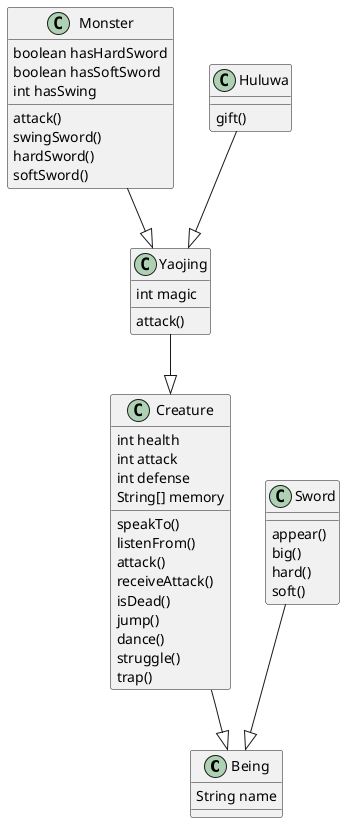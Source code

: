 @startuml
class Being{
    String name
    }

class Creature{
    int health
    int attack
    int defense
    String[] memory

    speakTo()
    listenFrom()
    attack()
    receiveAttack()
    isDead()
    jump()
    dance()
    struggle()
    trap()
}

class Sword{
    appear()
    big()
    hard()
    soft()
}

class Yaojing{
    int magic
    attack()
}

class Monster{
    boolean hasHardSword
    boolean hasSoftSword
    int hasSwing
    attack()
    swingSword()
    hardSword()
    softSword()
}

class Huluwa{
    gift()
}

Creature --|> Being
Yaojing --|> Creature
Monster --|> Yaojing
Huluwa --|> Yaojing
Sword --|> Being

@enduml